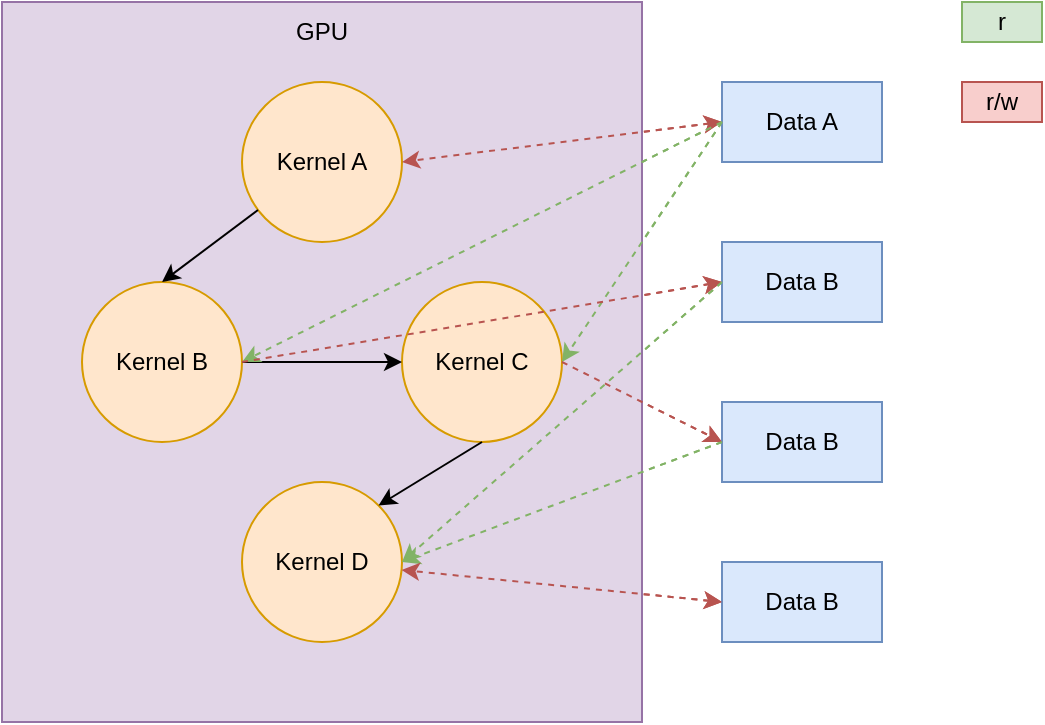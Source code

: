 <mxfile version="13.6.2" type="device"><diagram id="t3KnCuKoPFR6UIoQXWWL" name="Page-1"><mxGraphModel dx="1086" dy="806" grid="1" gridSize="10" guides="1" tooltips="1" connect="1" arrows="1" fold="1" page="1" pageScale="1" pageWidth="827" pageHeight="1169" math="0" shadow="0"><root><mxCell id="0"/><mxCell id="1" parent="0"/><mxCell id="WLAb-HVYEj0Z8suwNHRZ-1" value="GPU&lt;br&gt;&lt;br&gt;&lt;br&gt;&lt;br&gt;&lt;br&gt;&lt;br&gt;&lt;br&gt;&lt;br&gt;&lt;br&gt;&lt;br&gt;&lt;br&gt;&lt;br&gt;&lt;br&gt;&lt;br&gt;&lt;br&gt;&lt;br&gt;&lt;br&gt;&lt;br&gt;&lt;br&gt;&lt;br&gt;&lt;br&gt;&lt;br&gt;&lt;br&gt;&lt;br&gt;" style="rounded=0;whiteSpace=wrap;html=1;fillColor=#e1d5e7;strokeColor=#9673a6;" parent="1" vertex="1"><mxGeometry x="40" y="40" width="320" height="360" as="geometry"/></mxCell><mxCell id="WLAb-HVYEj0Z8suwNHRZ-2" value="Kernel A" style="ellipse;whiteSpace=wrap;html=1;fillColor=#ffe6cc;strokeColor=#d79b00;" parent="1" vertex="1"><mxGeometry x="160" y="80" width="80" height="80" as="geometry"/></mxCell><mxCell id="WLAb-HVYEj0Z8suwNHRZ-7" value="" style="endArrow=classic;html=1;entryX=1;entryY=0.5;entryDx=0;entryDy=0;fillColor=#f8cecc;strokeColor=#b85450;dashed=1;endFill=1;startArrow=classic;startFill=1;exitX=0;exitY=0.5;exitDx=0;exitDy=0;shadow=0;" parent="1" source="WLAb-HVYEj0Z8suwNHRZ-15" target="WLAb-HVYEj0Z8suwNHRZ-2" edge="1"><mxGeometry width="50" height="50" relative="1" as="geometry"><mxPoint x="560" y="310" as="sourcePoint"/><mxPoint x="580" y="220" as="targetPoint"/></mxGeometry></mxCell><mxCell id="WLAb-HVYEj0Z8suwNHRZ-9" value="r/w" style="text;html=1;strokeColor=#b85450;fillColor=#f8cecc;align=center;verticalAlign=middle;whiteSpace=wrap;rounded=0;" parent="1" vertex="1"><mxGeometry x="520" y="80" width="40" height="20" as="geometry"/></mxCell><mxCell id="WLAb-HVYEj0Z8suwNHRZ-15" value="Data A" style="rounded=0;whiteSpace=wrap;html=1;fillColor=#dae8fc;strokeColor=#6c8ebf;" parent="1" vertex="1"><mxGeometry x="400" y="80" width="80" height="40" as="geometry"/></mxCell><mxCell id="Da_Yjzhlhk6ArrbKxL6F-7" value="Data B" style="rounded=0;whiteSpace=wrap;html=1;fillColor=#dae8fc;strokeColor=#6c8ebf;" parent="1" vertex="1"><mxGeometry x="400" y="160" width="80" height="40" as="geometry"/></mxCell><mxCell id="ep_mE4AKWY02xB7TEc1H-1" value="Kernel B" style="ellipse;whiteSpace=wrap;html=1;fillColor=#ffe6cc;strokeColor=#d79b00;" parent="1" vertex="1"><mxGeometry x="80" y="180" width="80" height="80" as="geometry"/></mxCell><mxCell id="ep_mE4AKWY02xB7TEc1H-2" value="Kernel C" style="ellipse;whiteSpace=wrap;html=1;fillColor=#ffe6cc;strokeColor=#d79b00;" parent="1" vertex="1"><mxGeometry x="240" y="180" width="80" height="80" as="geometry"/></mxCell><mxCell id="ep_mE4AKWY02xB7TEc1H-3" value="Kernel D" style="ellipse;whiteSpace=wrap;html=1;fillColor=#ffe6cc;strokeColor=#d79b00;" parent="1" vertex="1"><mxGeometry x="160" y="280" width="80" height="80" as="geometry"/></mxCell><mxCell id="ep_mE4AKWY02xB7TEc1H-10" value="Data B" style="rounded=0;whiteSpace=wrap;html=1;fillColor=#dae8fc;strokeColor=#6c8ebf;" parent="1" vertex="1"><mxGeometry x="400" y="240" width="80" height="40" as="geometry"/></mxCell><mxCell id="ep_mE4AKWY02xB7TEc1H-18" value="Data B" style="rounded=0;whiteSpace=wrap;html=1;fillColor=#dae8fc;strokeColor=#6c8ebf;" parent="1" vertex="1"><mxGeometry x="400" y="320" width="80" height="40" as="geometry"/></mxCell><mxCell id="ep_mE4AKWY02xB7TEc1H-21" value="" style="endArrow=classic;html=1;entryX=0.5;entryY=0;entryDx=0;entryDy=0;" parent="1" source="WLAb-HVYEj0Z8suwNHRZ-2" target="ep_mE4AKWY02xB7TEc1H-1" edge="1"><mxGeometry width="50" height="50" relative="1" as="geometry"><mxPoint x="390" y="340" as="sourcePoint"/><mxPoint x="440" y="290" as="targetPoint"/></mxGeometry></mxCell><mxCell id="ep_mE4AKWY02xB7TEc1H-23" value="" style="endArrow=classic;html=1;entryX=1;entryY=0;entryDx=0;entryDy=0;exitX=0.5;exitY=1;exitDx=0;exitDy=0;" parent="1" source="ep_mE4AKWY02xB7TEc1H-2" target="ep_mE4AKWY02xB7TEc1H-3" edge="1"><mxGeometry width="50" height="50" relative="1" as="geometry"><mxPoint x="181.716" y="158.284" as="sourcePoint"/><mxPoint x="130" y="210" as="targetPoint"/></mxGeometry></mxCell><mxCell id="ep_mE4AKWY02xB7TEc1H-24" value="" style="endArrow=classic;html=1;exitX=1;exitY=0.5;exitDx=0;exitDy=0;entryX=0;entryY=0.5;entryDx=0;entryDy=0;" parent="1" source="ep_mE4AKWY02xB7TEc1H-1" target="ep_mE4AKWY02xB7TEc1H-2" edge="1"><mxGeometry width="50" height="50" relative="1" as="geometry"><mxPoint x="290" y="290" as="sourcePoint"/><mxPoint x="238.284" y="341.716" as="targetPoint"/></mxGeometry></mxCell><mxCell id="ep_mE4AKWY02xB7TEc1H-26" value="" style="endArrow=classic;html=1;entryX=1;entryY=0.5;entryDx=0;entryDy=0;fillColor=#d5e8d4;strokeColor=#82b366;dashed=1;endFill=1;startArrow=none;startFill=0;exitX=0;exitY=0.5;exitDx=0;exitDy=0;" parent="1" source="WLAb-HVYEj0Z8suwNHRZ-15" target="ep_mE4AKWY02xB7TEc1H-1" edge="1"><mxGeometry width="50" height="50" relative="1" as="geometry"><mxPoint x="340" y="170" as="sourcePoint"/><mxPoint x="180" y="190" as="targetPoint"/></mxGeometry></mxCell><mxCell id="ep_mE4AKWY02xB7TEc1H-27" value="" style="endArrow=classic;html=1;entryX=1;entryY=0.5;entryDx=0;entryDy=0;fillColor=#d5e8d4;strokeColor=#82b366;dashed=1;endFill=1;startArrow=none;startFill=0;exitX=0;exitY=0.5;exitDx=0;exitDy=0;" parent="1" source="WLAb-HVYEj0Z8suwNHRZ-15" target="ep_mE4AKWY02xB7TEc1H-2" edge="1"><mxGeometry width="50" height="50" relative="1" as="geometry"><mxPoint x="390" y="160" as="sourcePoint"/><mxPoint x="170" y="230" as="targetPoint"/></mxGeometry></mxCell><mxCell id="ep_mE4AKWY02xB7TEc1H-28" value="" style="endArrow=classic;html=1;entryX=0;entryY=0.5;entryDx=0;entryDy=0;fillColor=#f8cecc;strokeColor=#b85450;dashed=1;endFill=1;startArrow=none;startFill=0;exitX=1;exitY=0.5;exitDx=0;exitDy=0;shadow=0;" parent="1" source="ep_mE4AKWY02xB7TEc1H-2" target="ep_mE4AKWY02xB7TEc1H-10" edge="1"><mxGeometry width="50" height="50" relative="1" as="geometry"><mxPoint x="710" y="160" as="sourcePoint"/><mxPoint x="550" y="180" as="targetPoint"/></mxGeometry></mxCell><mxCell id="ep_mE4AKWY02xB7TEc1H-29" value="" style="endArrow=classic;html=1;entryX=0;entryY=0.5;entryDx=0;entryDy=0;fillColor=#f8cecc;strokeColor=#b85450;dashed=1;endFill=1;startArrow=none;startFill=0;exitX=1;exitY=0.5;exitDx=0;exitDy=0;shadow=0;" parent="1" source="ep_mE4AKWY02xB7TEc1H-1" target="Da_Yjzhlhk6ArrbKxL6F-7" edge="1"><mxGeometry width="50" height="50" relative="1" as="geometry"><mxPoint x="318.284" y="258.284" as="sourcePoint"/><mxPoint x="410" y="270" as="targetPoint"/></mxGeometry></mxCell><mxCell id="ep_mE4AKWY02xB7TEc1H-30" value="" style="endArrow=classic;html=1;entryX=1;entryY=0.5;entryDx=0;entryDy=0;fillColor=#d5e8d4;strokeColor=#82b366;dashed=1;endFill=1;startArrow=none;startFill=0;exitX=0;exitY=0.5;exitDx=0;exitDy=0;" parent="1" source="ep_mE4AKWY02xB7TEc1H-10" target="ep_mE4AKWY02xB7TEc1H-3" edge="1"><mxGeometry width="50" height="50" relative="1" as="geometry"><mxPoint x="341.72" y="308.28" as="sourcePoint"/><mxPoint x="250.004" y="399.996" as="targetPoint"/></mxGeometry></mxCell><mxCell id="ep_mE4AKWY02xB7TEc1H-31" value="" style="endArrow=classic;html=1;entryX=1;entryY=0.5;entryDx=0;entryDy=0;fillColor=#d5e8d4;strokeColor=#82b366;dashed=1;endFill=1;startArrow=none;startFill=0;exitX=0;exitY=0.5;exitDx=0;exitDy=0;" parent="1" source="Da_Yjzhlhk6ArrbKxL6F-7" target="ep_mE4AKWY02xB7TEc1H-3" edge="1"><mxGeometry width="50" height="50" relative="1" as="geometry"><mxPoint x="374" y="210" as="sourcePoint"/><mxPoint x="202.284" y="298.284" as="targetPoint"/></mxGeometry></mxCell><mxCell id="ep_mE4AKWY02xB7TEc1H-32" value="" style="endArrow=classic;html=1;fillColor=#f8cecc;strokeColor=#b85450;dashed=1;endFill=1;startArrow=classic;startFill=1;exitX=0;exitY=0.5;exitDx=0;exitDy=0;shadow=0;" parent="1" source="ep_mE4AKWY02xB7TEc1H-18" target="ep_mE4AKWY02xB7TEc1H-3" edge="1"><mxGeometry width="50" height="50" relative="1" as="geometry"><mxPoint x="670" y="310" as="sourcePoint"/><mxPoint x="510" y="330" as="targetPoint"/></mxGeometry></mxCell><mxCell id="WLAb-HVYEj0Z8suwNHRZ-8" value="r" style="text;html=1;strokeColor=#82b366;fillColor=#d5e8d4;align=center;verticalAlign=middle;whiteSpace=wrap;rounded=0;" parent="1" vertex="1"><mxGeometry x="520" y="40" width="40" height="20" as="geometry"/></mxCell><mxCell id="VlBmAmem5Bz8XfT66fKx-1" value="GPU&lt;br&gt;&lt;br&gt;&lt;br&gt;&lt;br&gt;&lt;br&gt;&lt;br&gt;&lt;br&gt;&lt;br&gt;&lt;br&gt;&lt;br&gt;&lt;br&gt;&lt;br&gt;&lt;br&gt;&lt;br&gt;&lt;br&gt;&lt;br&gt;&lt;br&gt;&lt;br&gt;&lt;br&gt;&lt;br&gt;&lt;br&gt;&lt;br&gt;&lt;br&gt;&lt;br&gt;" style="rounded=0;whiteSpace=wrap;html=1;fillColor=#e1d5e7;strokeColor=#9673a6;" vertex="1" parent="1"><mxGeometry x="40" y="40" width="320" height="360" as="geometry"/></mxCell><mxCell id="VlBmAmem5Bz8XfT66fKx-2" value="Kernel A" style="ellipse;whiteSpace=wrap;html=1;fillColor=#ffe6cc;strokeColor=#d79b00;" vertex="1" parent="1"><mxGeometry x="160" y="80" width="80" height="80" as="geometry"/></mxCell><mxCell id="VlBmAmem5Bz8XfT66fKx-3" value="" style="endArrow=classic;html=1;entryX=1;entryY=0.5;entryDx=0;entryDy=0;fillColor=#f8cecc;strokeColor=#b85450;dashed=1;endFill=1;startArrow=classic;startFill=1;exitX=0;exitY=0.5;exitDx=0;exitDy=0;shadow=0;" edge="1" parent="1" source="VlBmAmem5Bz8XfT66fKx-5" target="VlBmAmem5Bz8XfT66fKx-2"><mxGeometry width="50" height="50" relative="1" as="geometry"><mxPoint x="560" y="310" as="sourcePoint"/><mxPoint x="580" y="220" as="targetPoint"/></mxGeometry></mxCell><mxCell id="VlBmAmem5Bz8XfT66fKx-4" value="r/w" style="text;html=1;strokeColor=#b85450;fillColor=#f8cecc;align=center;verticalAlign=middle;whiteSpace=wrap;rounded=0;" vertex="1" parent="1"><mxGeometry x="520" y="80" width="40" height="20" as="geometry"/></mxCell><mxCell id="VlBmAmem5Bz8XfT66fKx-5" value="Data A" style="rounded=0;whiteSpace=wrap;html=1;fillColor=#dae8fc;strokeColor=#6c8ebf;" vertex="1" parent="1"><mxGeometry x="400" y="80" width="80" height="40" as="geometry"/></mxCell><mxCell id="VlBmAmem5Bz8XfT66fKx-6" value="Data B" style="rounded=0;whiteSpace=wrap;html=1;fillColor=#dae8fc;strokeColor=#6c8ebf;" vertex="1" parent="1"><mxGeometry x="400" y="160" width="80" height="40" as="geometry"/></mxCell><mxCell id="VlBmAmem5Bz8XfT66fKx-7" value="Kernel B" style="ellipse;whiteSpace=wrap;html=1;fillColor=#ffe6cc;strokeColor=#d79b00;" vertex="1" parent="1"><mxGeometry x="80" y="180" width="80" height="80" as="geometry"/></mxCell><mxCell id="VlBmAmem5Bz8XfT66fKx-8" value="Kernel C" style="ellipse;whiteSpace=wrap;html=1;fillColor=#ffe6cc;strokeColor=#d79b00;" vertex="1" parent="1"><mxGeometry x="240" y="180" width="80" height="80" as="geometry"/></mxCell><mxCell id="VlBmAmem5Bz8XfT66fKx-9" value="Kernel D" style="ellipse;whiteSpace=wrap;html=1;fillColor=#ffe6cc;strokeColor=#d79b00;" vertex="1" parent="1"><mxGeometry x="160" y="280" width="80" height="80" as="geometry"/></mxCell><mxCell id="VlBmAmem5Bz8XfT66fKx-10" value="Data B" style="rounded=0;whiteSpace=wrap;html=1;fillColor=#dae8fc;strokeColor=#6c8ebf;" vertex="1" parent="1"><mxGeometry x="400" y="240" width="80" height="40" as="geometry"/></mxCell><mxCell id="VlBmAmem5Bz8XfT66fKx-11" value="Data B" style="rounded=0;whiteSpace=wrap;html=1;fillColor=#dae8fc;strokeColor=#6c8ebf;" vertex="1" parent="1"><mxGeometry x="400" y="320" width="80" height="40" as="geometry"/></mxCell><mxCell id="VlBmAmem5Bz8XfT66fKx-12" value="" style="endArrow=classic;html=1;entryX=0.5;entryY=0;entryDx=0;entryDy=0;" edge="1" parent="1" source="VlBmAmem5Bz8XfT66fKx-2" target="VlBmAmem5Bz8XfT66fKx-7"><mxGeometry width="50" height="50" relative="1" as="geometry"><mxPoint x="390" y="340" as="sourcePoint"/><mxPoint x="440" y="290" as="targetPoint"/></mxGeometry></mxCell><mxCell id="VlBmAmem5Bz8XfT66fKx-13" value="" style="endArrow=classic;html=1;entryX=1;entryY=0;entryDx=0;entryDy=0;exitX=0.5;exitY=1;exitDx=0;exitDy=0;" edge="1" parent="1" source="VlBmAmem5Bz8XfT66fKx-8" target="VlBmAmem5Bz8XfT66fKx-9"><mxGeometry width="50" height="50" relative="1" as="geometry"><mxPoint x="181.716" y="158.284" as="sourcePoint"/><mxPoint x="130" y="210" as="targetPoint"/></mxGeometry></mxCell><mxCell id="VlBmAmem5Bz8XfT66fKx-14" value="" style="endArrow=classic;html=1;exitX=1;exitY=0.5;exitDx=0;exitDy=0;entryX=0;entryY=0.5;entryDx=0;entryDy=0;" edge="1" parent="1" source="VlBmAmem5Bz8XfT66fKx-7" target="VlBmAmem5Bz8XfT66fKx-8"><mxGeometry width="50" height="50" relative="1" as="geometry"><mxPoint x="290" y="290" as="sourcePoint"/><mxPoint x="238.284" y="341.716" as="targetPoint"/></mxGeometry></mxCell><mxCell id="VlBmAmem5Bz8XfT66fKx-15" value="" style="endArrow=classic;html=1;entryX=1;entryY=0.5;entryDx=0;entryDy=0;fillColor=#d5e8d4;strokeColor=#82b366;dashed=1;endFill=1;startArrow=none;startFill=0;exitX=0;exitY=0.5;exitDx=0;exitDy=0;" edge="1" parent="1" source="VlBmAmem5Bz8XfT66fKx-5" target="VlBmAmem5Bz8XfT66fKx-7"><mxGeometry width="50" height="50" relative="1" as="geometry"><mxPoint x="340" y="170" as="sourcePoint"/><mxPoint x="180" y="190" as="targetPoint"/></mxGeometry></mxCell><mxCell id="VlBmAmem5Bz8XfT66fKx-16" value="" style="endArrow=classic;html=1;entryX=1;entryY=0.5;entryDx=0;entryDy=0;fillColor=#d5e8d4;strokeColor=#82b366;dashed=1;endFill=1;startArrow=none;startFill=0;exitX=0;exitY=0.5;exitDx=0;exitDy=0;" edge="1" parent="1" source="VlBmAmem5Bz8XfT66fKx-5" target="VlBmAmem5Bz8XfT66fKx-8"><mxGeometry width="50" height="50" relative="1" as="geometry"><mxPoint x="390" y="160" as="sourcePoint"/><mxPoint x="170" y="230" as="targetPoint"/></mxGeometry></mxCell><mxCell id="VlBmAmem5Bz8XfT66fKx-17" value="" style="endArrow=classic;html=1;entryX=0;entryY=0.5;entryDx=0;entryDy=0;fillColor=#f8cecc;strokeColor=#b85450;dashed=1;endFill=1;startArrow=none;startFill=0;exitX=1;exitY=0.5;exitDx=0;exitDy=0;shadow=0;" edge="1" parent="1" source="VlBmAmem5Bz8XfT66fKx-8" target="VlBmAmem5Bz8XfT66fKx-10"><mxGeometry width="50" height="50" relative="1" as="geometry"><mxPoint x="710" y="160" as="sourcePoint"/><mxPoint x="550" y="180" as="targetPoint"/></mxGeometry></mxCell><mxCell id="VlBmAmem5Bz8XfT66fKx-18" value="" style="endArrow=classic;html=1;entryX=0;entryY=0.5;entryDx=0;entryDy=0;fillColor=#f8cecc;strokeColor=#b85450;dashed=1;endFill=1;startArrow=none;startFill=0;exitX=1;exitY=0.5;exitDx=0;exitDy=0;shadow=0;" edge="1" parent="1" source="VlBmAmem5Bz8XfT66fKx-7" target="VlBmAmem5Bz8XfT66fKx-6"><mxGeometry width="50" height="50" relative="1" as="geometry"><mxPoint x="318.284" y="258.284" as="sourcePoint"/><mxPoint x="410" y="270" as="targetPoint"/></mxGeometry></mxCell><mxCell id="VlBmAmem5Bz8XfT66fKx-19" value="" style="endArrow=classic;html=1;entryX=1;entryY=0.5;entryDx=0;entryDy=0;fillColor=#d5e8d4;strokeColor=#82b366;dashed=1;endFill=1;startArrow=none;startFill=0;exitX=0;exitY=0.5;exitDx=0;exitDy=0;" edge="1" parent="1" source="VlBmAmem5Bz8XfT66fKx-10" target="VlBmAmem5Bz8XfT66fKx-9"><mxGeometry width="50" height="50" relative="1" as="geometry"><mxPoint x="341.72" y="308.28" as="sourcePoint"/><mxPoint x="250.004" y="399.996" as="targetPoint"/></mxGeometry></mxCell><mxCell id="VlBmAmem5Bz8XfT66fKx-20" value="" style="endArrow=classic;html=1;entryX=1;entryY=0.5;entryDx=0;entryDy=0;fillColor=#d5e8d4;strokeColor=#82b366;dashed=1;endFill=1;startArrow=none;startFill=0;exitX=0;exitY=0.5;exitDx=0;exitDy=0;" edge="1" parent="1" source="VlBmAmem5Bz8XfT66fKx-6" target="VlBmAmem5Bz8XfT66fKx-9"><mxGeometry width="50" height="50" relative="1" as="geometry"><mxPoint x="374" y="210" as="sourcePoint"/><mxPoint x="202.284" y="298.284" as="targetPoint"/></mxGeometry></mxCell><mxCell id="VlBmAmem5Bz8XfT66fKx-21" value="" style="endArrow=classic;html=1;fillColor=#f8cecc;strokeColor=#b85450;dashed=1;endFill=1;startArrow=classic;startFill=1;exitX=0;exitY=0.5;exitDx=0;exitDy=0;shadow=0;" edge="1" parent="1" source="VlBmAmem5Bz8XfT66fKx-11" target="VlBmAmem5Bz8XfT66fKx-9"><mxGeometry width="50" height="50" relative="1" as="geometry"><mxPoint x="670" y="310" as="sourcePoint"/><mxPoint x="510" y="330" as="targetPoint"/></mxGeometry></mxCell><mxCell id="VlBmAmem5Bz8XfT66fKx-22" value="r" style="text;html=1;strokeColor=#82b366;fillColor=#d5e8d4;align=center;verticalAlign=middle;whiteSpace=wrap;rounded=0;" vertex="1" parent="1"><mxGeometry x="520" y="40" width="40" height="20" as="geometry"/></mxCell></root></mxGraphModel></diagram></mxfile>